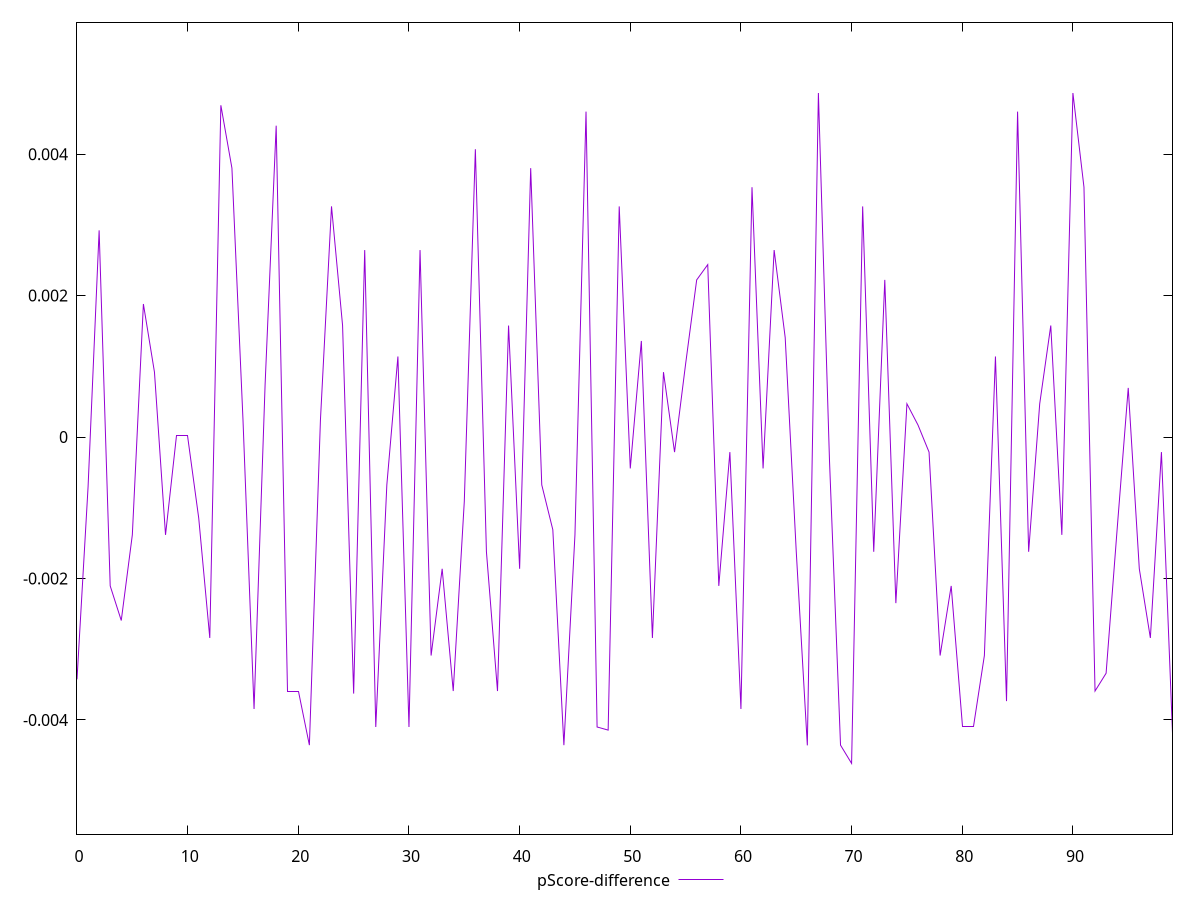 reset

$pScoreDifference <<EOF
0 -0.0034255996505266895
1 -0.0007054937548931495
2 0.002923163238857107
3 -0.0021044174617057543
4 -0.0025934495424276838
5 -0.0013829310468400635
6 0.0018813630227756395
7 0.0009179478950068765
8 -0.0013829310468400635
9 0.000016754125827134203
10 0.000016754125827134203
11 -0.001145646864399108
12 -0.002840381519409463
13 0.004691391558088509
14 0.0038024749808565073
15 0.0002444413565738657
16 -0.00384424056065924
17 0.0007477926418020253
18 0.004402433092654534
19 -0.003590854154049361
20 -0.003590854154048806
21 -0.004355862049517212
22 0.0002444413565734216
23 0.0032616985591581438
24 0.0015771610720295426
25 -0.003626732553971057
26 0.0026442363466058216
27 -0.004099242914980428
28 -0.0006758870428289487
29 0.0011392711802946653
30 -0.004099242914981316
31 0.0026442363466058216
32 -0.0030889255954773542
33 -0.001862315014071969
34 -0.003590854154049361
35 -0.0009099660182549929
36 0.004070430593110963
37 -0.001621819977350114
38 -0.003590854154048806
39 0.0015771610720298757
40 -0.001862315014071969
41 0.0038024749808565073
42 -0.0006758870428289487
43 -0.0013103475346188942
44 -0.004355862049517212
45 -0.0013829310468397304
46 0.004601478756087518
47 -0.004099242914980872
48 -0.004143307987458211
49 0.0032616985591581438
50 -0.00044340841855095015
51 0.0013590082349757004
52 -0.002840381519409907
53 0.0009179478950065434
54 -0.00021252857168896355
55 0.0010336844282108348
56 0.002222135241986445
57 0.002438366012563753
58 -0.0021044174617057543
59 -0.00021252857168896355
60 -0.00384424056065924
61 0.0035328977620103785
62 -0.00044340841855050606
63 0.0026442363466061547
64 0.0014065832202422301
65 -0.001621819977350114
66 -0.004358887757601626
67 0.004864572310898874
68 -0.00031947068005244716
69 -0.004355862049517212
70 -0.004614098745329254
71 0.0032616985591581438
72 -0.00162181997734967
73 0.002222135241986445
74 -0.0023481285716973055
75 0.00047053485779813276
76 0.00017066586549108198
77 -0.00021252857168896355
78 -0.0030889255954782424
79 -0.0021044174617057543
80 -0.004099242914980872
81 -0.004099242914980872
82 -0.0030889255954779093
83 0.0011392711802951094
84 -0.003733810451369779
85 0.004601478756087518
86 -0.00162181997734967
87 0.00047053485779813276
88 0.0015771610720298757
89 -0.0013829310468397304
90 0.004864572310898874
91 0.0035328977620103785
92 -0.003590854154049361
93 -0.003339082810995153
94 -0.0012981976162710351
95 0.000695036421583084
96 -0.001862315014071969
97 -0.002840381519409463
98 -0.00021252857168851946
99 -0.004185577301644261
EOF

set key outside below
set xrange [0:99]
set yrange [-0.005614098745329254:0.005864572310898874]
set trange [-0.005614098745329254:0.005864572310898874]
set terminal svg size 640, 500 enhanced background rgb 'white'
set output "report_00018_2021-02-10T15-25-16.877Z/total-blocking-time/samples/pages/pScore-difference/values.svg"

plot $pScoreDifference title "pScore-difference" with line

reset

